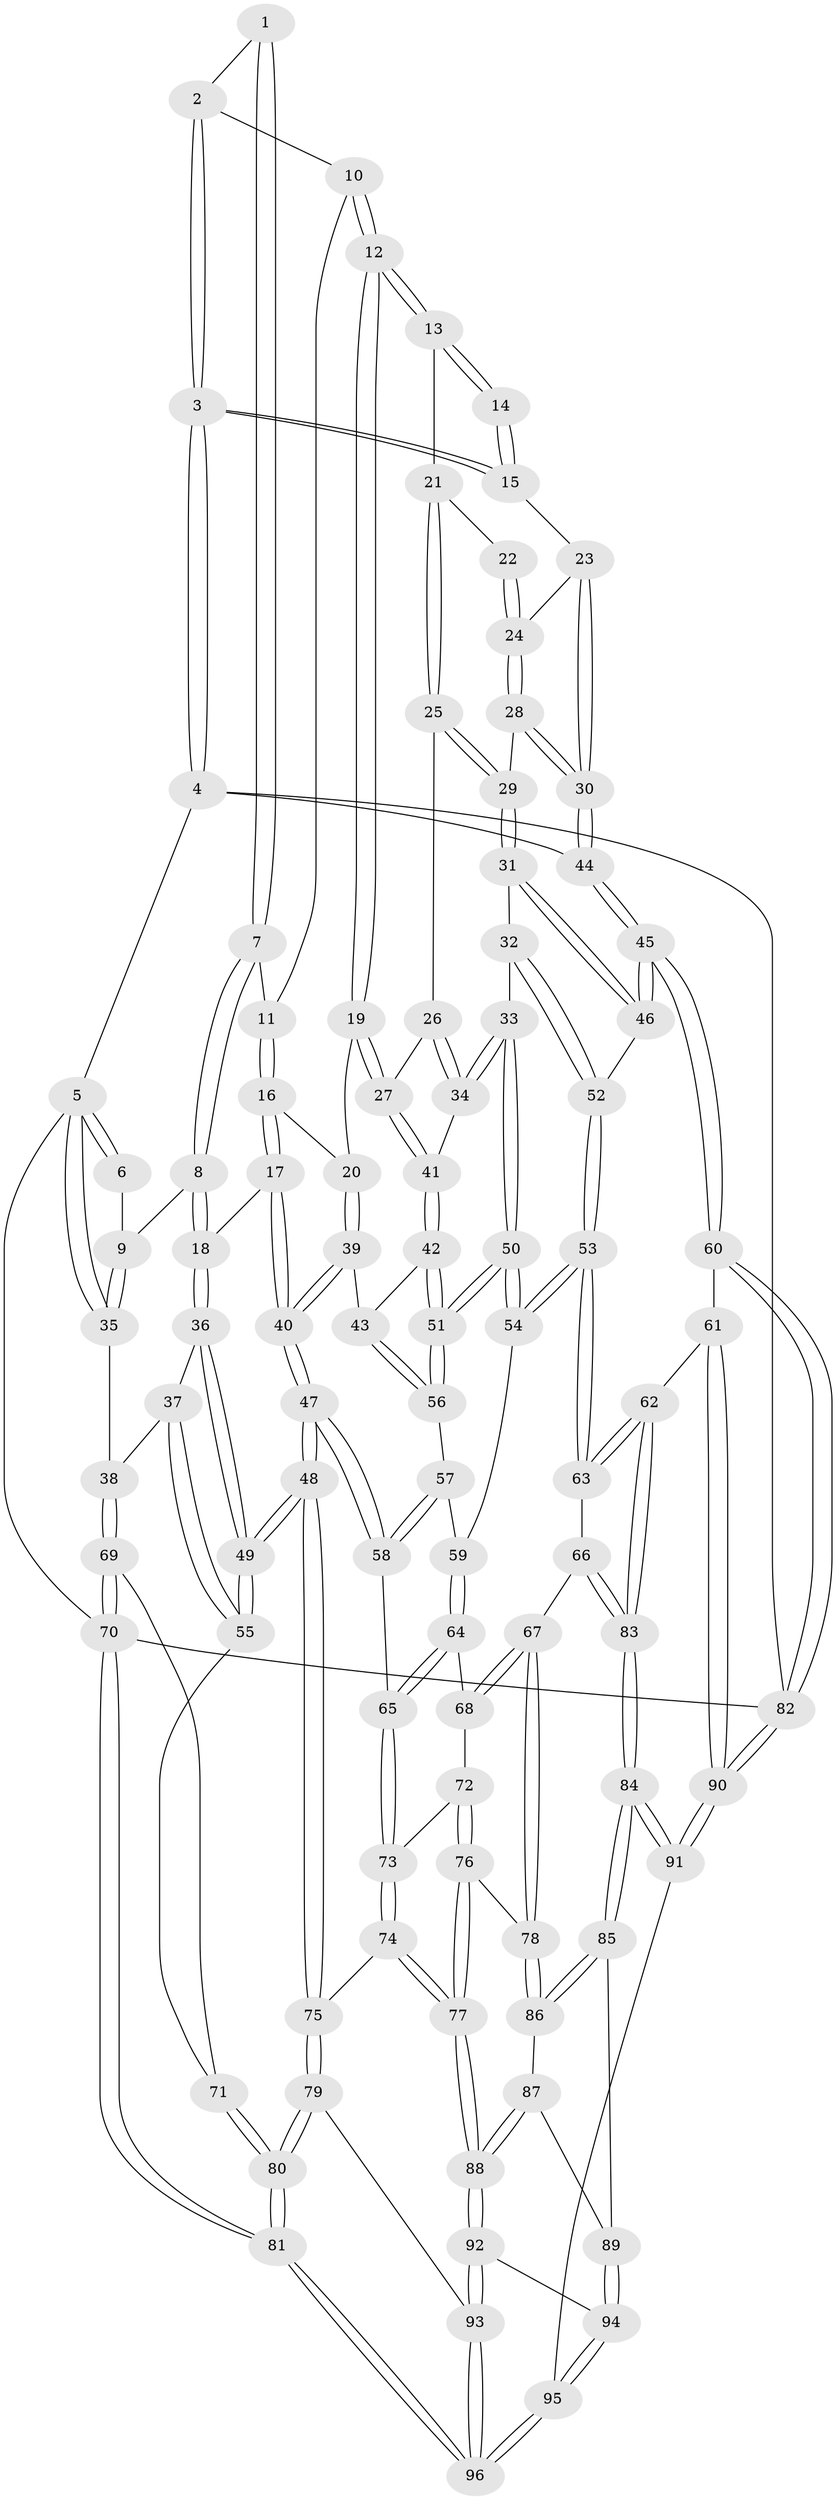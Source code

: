 // Generated by graph-tools (version 1.1) at 2025/38/03/09/25 02:38:30]
// undirected, 96 vertices, 237 edges
graph export_dot {
graph [start="1"]
  node [color=gray90,style=filled];
  1 [pos="+0.2662112337850223+0"];
  2 [pos="+0.5430754282680573+0"];
  3 [pos="+1+0"];
  4 [pos="+1+0"];
  5 [pos="+0+0"];
  6 [pos="+0.01651087518101356+0"];
  7 [pos="+0.24639676313063835+0.03144893037702048"];
  8 [pos="+0.1313994842380713+0.18619403682598998"];
  9 [pos="+0.10024822863737837+0.18455077660709554"];
  10 [pos="+0.559265221864682+0"];
  11 [pos="+0.3545512242796086+0.11270989857582651"];
  12 [pos="+0.593431564969022+0.08185298595908683"];
  13 [pos="+0.652120049111608+0.0929507325415657"];
  14 [pos="+0.9006359256589557+0.0303684294831582"];
  15 [pos="+1+0"];
  16 [pos="+0.36271777874730715+0.17752290360657952"];
  17 [pos="+0.26443465351625545+0.27558274074920985"];
  18 [pos="+0.2185447429696746+0.2690796751589941"];
  19 [pos="+0.5624726103625342+0.19940772885410324"];
  20 [pos="+0.5263164471842882+0.2285829214168943"];
  21 [pos="+0.7692991094509634+0.18186051778734805"];
  22 [pos="+0.8475453494911711+0.1429298951903402"];
  23 [pos="+0.9607364732719023+0.19750859819482683"];
  24 [pos="+0.884220683205249+0.24816686873991312"];
  25 [pos="+0.7680372185908065+0.255213758410195"];
  26 [pos="+0.7636770458236007+0.2578507263226003"];
  27 [pos="+0.6566582988407028+0.27771989296889227"];
  28 [pos="+0.8746354636618158+0.27768143154295827"];
  29 [pos="+0.8609635164268769+0.2875885636602089"];
  30 [pos="+0.9905629946890897+0.31724238950887473"];
  31 [pos="+0.849653783784496+0.36164900352731366"];
  32 [pos="+0.7644761466621461+0.38233168330858663"];
  33 [pos="+0.7565375589959298+0.38173439120292857"];
  34 [pos="+0.7556327696700187+0.3799253108316369"];
  35 [pos="+0+0.2461856342046327"];
  36 [pos="+0.21654471344854145+0.2743560520486693"];
  37 [pos="+0.1571427085158756+0.38243181436192175"];
  38 [pos="+0+0.40414448963631233"];
  39 [pos="+0.4808383134360392+0.3280346615558695"];
  40 [pos="+0.35684368169385683+0.35810412924214796"];
  41 [pos="+0.6608854778475477+0.3015295316048726"];
  42 [pos="+0.6318214008593221+0.4185946669131071"];
  43 [pos="+0.49409333334900557+0.35149450580597025"];
  44 [pos="+1+0.4657065449687283"];
  45 [pos="+1+0.5414964315364676"];
  46 [pos="+0.9384205777649178+0.4934494962726693"];
  47 [pos="+0.3137968871017425+0.5792903471781656"];
  48 [pos="+0.27354970628303493+0.6072526903373889"];
  49 [pos="+0.26323446701455716+0.6021904694650589"];
  50 [pos="+0.6695578906512784+0.4795837783311457"];
  51 [pos="+0.648993689647356+0.45445304494930777"];
  52 [pos="+0.8410397795573169+0.5239379873454896"];
  53 [pos="+0.7345772782331343+0.5794743289744011"];
  54 [pos="+0.6802344285328823+0.5363025085829487"];
  55 [pos="+0.18751476673214423+0.5735088831541368"];
  56 [pos="+0.49523188151884007+0.4635645139036025"];
  57 [pos="+0.49039825373257756+0.4768568849999939"];
  58 [pos="+0.41585764884011767+0.5704090169404626"];
  59 [pos="+0.6490240186499686+0.5460487777895925"];
  60 [pos="+1+0.7276286229852731"];
  61 [pos="+0.8509215353771785+0.750669596941651"];
  62 [pos="+0.826895644223671+0.7412166609762637"];
  63 [pos="+0.7409972656105588+0.6451609117530914"];
  64 [pos="+0.547539771989186+0.6008339402122862"];
  65 [pos="+0.45312516786417867+0.5878760275036128"];
  66 [pos="+0.653873071386124+0.7144999222118309"];
  67 [pos="+0.5995897367653077+0.7370657338343147"];
  68 [pos="+0.5599564238659543+0.6466554198840682"];
  69 [pos="+0+0.48128661052552024"];
  70 [pos="+0+1"];
  71 [pos="+0.0802507870488732+0.5703479075103951"];
  72 [pos="+0.5004162990013873+0.7025297461735638"];
  73 [pos="+0.49319675231372334+0.6988909795907889"];
  74 [pos="+0.3910528955867728+0.7855291347883839"];
  75 [pos="+0.27762850252711135+0.681933104291125"];
  76 [pos="+0.5505612573374874+0.743874806456377"];
  77 [pos="+0.4253150483597991+0.8344908242195915"];
  78 [pos="+0.5979428790828232+0.7392341791707654"];
  79 [pos="+0.17783945205970947+0.8270711359564696"];
  80 [pos="+0.006436850801042951+0.9602448629463096"];
  81 [pos="+0+1"];
  82 [pos="+1+1"];
  83 [pos="+0.7153975442792083+0.8384447943303287"];
  84 [pos="+0.6743833639287257+0.9087208441203345"];
  85 [pos="+0.6337718738700088+0.8707802502025347"];
  86 [pos="+0.6025363764582445+0.7809452104494121"];
  87 [pos="+0.5599837310829634+0.809972983788783"];
  88 [pos="+0.4277376498360405+0.8446967045063807"];
  89 [pos="+0.5298153386727593+0.8696650641651092"];
  90 [pos="+0.7791079005922821+1"];
  91 [pos="+0.7425571845984072+1"];
  92 [pos="+0.43085795271474525+0.8648807147902969"];
  93 [pos="+0.36482851270254146+0.9431148316987945"];
  94 [pos="+0.45609025356784555+0.8789672128661298"];
  95 [pos="+0.6841666049814337+1"];
  96 [pos="+0.2729063014734234+1"];
  1 -- 2;
  1 -- 7;
  1 -- 7;
  2 -- 3;
  2 -- 3;
  2 -- 10;
  3 -- 4;
  3 -- 4;
  3 -- 15;
  3 -- 15;
  4 -- 5;
  4 -- 44;
  4 -- 82;
  5 -- 6;
  5 -- 6;
  5 -- 35;
  5 -- 35;
  5 -- 70;
  6 -- 9;
  7 -- 8;
  7 -- 8;
  7 -- 11;
  8 -- 9;
  8 -- 18;
  8 -- 18;
  9 -- 35;
  9 -- 35;
  10 -- 11;
  10 -- 12;
  10 -- 12;
  11 -- 16;
  11 -- 16;
  12 -- 13;
  12 -- 13;
  12 -- 19;
  12 -- 19;
  13 -- 14;
  13 -- 14;
  13 -- 21;
  14 -- 15;
  14 -- 15;
  15 -- 23;
  16 -- 17;
  16 -- 17;
  16 -- 20;
  17 -- 18;
  17 -- 40;
  17 -- 40;
  18 -- 36;
  18 -- 36;
  19 -- 20;
  19 -- 27;
  19 -- 27;
  20 -- 39;
  20 -- 39;
  21 -- 22;
  21 -- 25;
  21 -- 25;
  22 -- 24;
  22 -- 24;
  23 -- 24;
  23 -- 30;
  23 -- 30;
  24 -- 28;
  24 -- 28;
  25 -- 26;
  25 -- 29;
  25 -- 29;
  26 -- 27;
  26 -- 34;
  26 -- 34;
  27 -- 41;
  27 -- 41;
  28 -- 29;
  28 -- 30;
  28 -- 30;
  29 -- 31;
  29 -- 31;
  30 -- 44;
  30 -- 44;
  31 -- 32;
  31 -- 46;
  31 -- 46;
  32 -- 33;
  32 -- 52;
  32 -- 52;
  33 -- 34;
  33 -- 34;
  33 -- 50;
  33 -- 50;
  34 -- 41;
  35 -- 38;
  36 -- 37;
  36 -- 49;
  36 -- 49;
  37 -- 38;
  37 -- 55;
  37 -- 55;
  38 -- 69;
  38 -- 69;
  39 -- 40;
  39 -- 40;
  39 -- 43;
  40 -- 47;
  40 -- 47;
  41 -- 42;
  41 -- 42;
  42 -- 43;
  42 -- 51;
  42 -- 51;
  43 -- 56;
  43 -- 56;
  44 -- 45;
  44 -- 45;
  45 -- 46;
  45 -- 46;
  45 -- 60;
  45 -- 60;
  46 -- 52;
  47 -- 48;
  47 -- 48;
  47 -- 58;
  47 -- 58;
  48 -- 49;
  48 -- 49;
  48 -- 75;
  48 -- 75;
  49 -- 55;
  49 -- 55;
  50 -- 51;
  50 -- 51;
  50 -- 54;
  50 -- 54;
  51 -- 56;
  51 -- 56;
  52 -- 53;
  52 -- 53;
  53 -- 54;
  53 -- 54;
  53 -- 63;
  53 -- 63;
  54 -- 59;
  55 -- 71;
  56 -- 57;
  57 -- 58;
  57 -- 58;
  57 -- 59;
  58 -- 65;
  59 -- 64;
  59 -- 64;
  60 -- 61;
  60 -- 82;
  60 -- 82;
  61 -- 62;
  61 -- 90;
  61 -- 90;
  62 -- 63;
  62 -- 63;
  62 -- 83;
  62 -- 83;
  63 -- 66;
  64 -- 65;
  64 -- 65;
  64 -- 68;
  65 -- 73;
  65 -- 73;
  66 -- 67;
  66 -- 83;
  66 -- 83;
  67 -- 68;
  67 -- 68;
  67 -- 78;
  67 -- 78;
  68 -- 72;
  69 -- 70;
  69 -- 70;
  69 -- 71;
  70 -- 81;
  70 -- 81;
  70 -- 82;
  71 -- 80;
  71 -- 80;
  72 -- 73;
  72 -- 76;
  72 -- 76;
  73 -- 74;
  73 -- 74;
  74 -- 75;
  74 -- 77;
  74 -- 77;
  75 -- 79;
  75 -- 79;
  76 -- 77;
  76 -- 77;
  76 -- 78;
  77 -- 88;
  77 -- 88;
  78 -- 86;
  78 -- 86;
  79 -- 80;
  79 -- 80;
  79 -- 93;
  80 -- 81;
  80 -- 81;
  81 -- 96;
  81 -- 96;
  82 -- 90;
  82 -- 90;
  83 -- 84;
  83 -- 84;
  84 -- 85;
  84 -- 85;
  84 -- 91;
  84 -- 91;
  85 -- 86;
  85 -- 86;
  85 -- 89;
  86 -- 87;
  87 -- 88;
  87 -- 88;
  87 -- 89;
  88 -- 92;
  88 -- 92;
  89 -- 94;
  89 -- 94;
  90 -- 91;
  90 -- 91;
  91 -- 95;
  92 -- 93;
  92 -- 93;
  92 -- 94;
  93 -- 96;
  93 -- 96;
  94 -- 95;
  94 -- 95;
  95 -- 96;
  95 -- 96;
}
